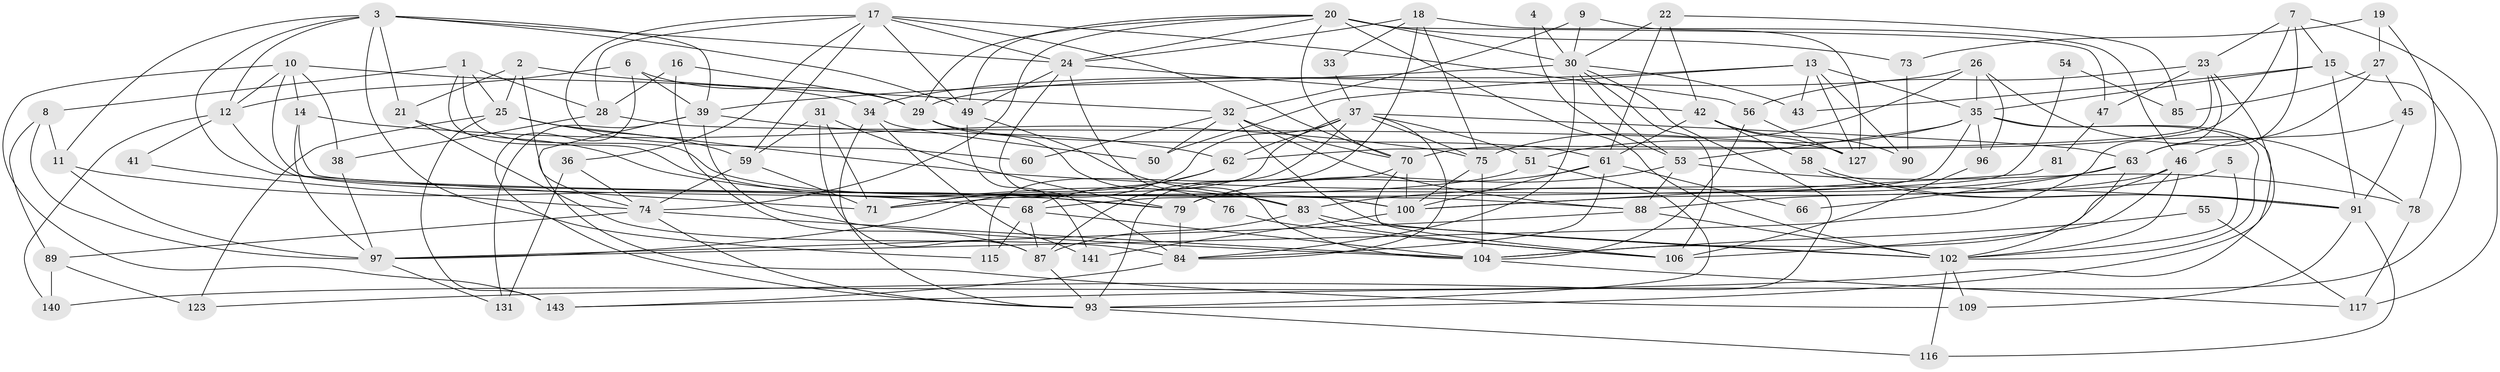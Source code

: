 // original degree distribution, {4: 0.2867132867132867, 5: 0.21678321678321677, 2: 0.11188811188811189, 3: 0.26573426573426573, 6: 0.0979020979020979, 8: 0.013986013986013986, 7: 0.006993006993006993}
// Generated by graph-tools (version 1.1) at 2025/41/03/06/25 10:41:54]
// undirected, 94 vertices, 231 edges
graph export_dot {
graph [start="1"]
  node [color=gray90,style=filled];
  1 [super="+142"];
  2;
  3 [super="+52"];
  4;
  5;
  6;
  7 [super="+77"];
  8 [super="+124"];
  9;
  10 [super="+65"];
  11;
  12 [super="+67"];
  13 [super="+125"];
  14;
  15 [super="+82"];
  16;
  17 [super="+126"];
  18 [super="+92"];
  19;
  20 [super="+48"];
  21 [super="+132"];
  22;
  23;
  24 [super="+112"];
  25 [super="+44"];
  26;
  27 [super="+40"];
  28 [super="+72"];
  29 [super="+122"];
  30 [super="+94"];
  31;
  32 [super="+69"];
  33;
  34 [super="+136"];
  35 [super="+64"];
  36;
  37 [super="+57"];
  38;
  39 [super="+80"];
  41;
  42 [super="+107"];
  43 [super="+95"];
  45;
  46 [super="+139"];
  47;
  49 [super="+86"];
  50;
  51 [super="+103"];
  53 [super="+138"];
  54;
  55;
  56;
  58;
  59 [super="+130"];
  60;
  61 [super="+133"];
  62 [super="+137"];
  63 [super="+119"];
  66;
  68 [super="+121"];
  70 [super="+120"];
  71 [super="+99"];
  73;
  74 [super="+118"];
  75 [super="+135"];
  76;
  78;
  79 [super="+101"];
  81;
  83 [super="+114"];
  84 [super="+105"];
  85;
  87 [super="+113"];
  88 [super="+129"];
  89;
  90;
  91;
  93 [super="+108"];
  96;
  97 [super="+98"];
  100 [super="+111"];
  102 [super="+110"];
  104 [super="+128"];
  106 [super="+134"];
  109;
  115;
  116;
  117;
  123;
  127;
  131;
  140;
  141;
  143;
  1 -- 100;
  1 -- 83;
  1 -- 28;
  1 -- 8;
  1 -- 25;
  2 -- 74;
  2 -- 21;
  2 -- 25;
  2 -- 32;
  3 -- 39;
  3 -- 11;
  3 -- 21;
  3 -- 49;
  3 -- 115;
  3 -- 71;
  3 -- 24;
  3 -- 12;
  4 -- 30;
  4 -- 53;
  5 -- 102;
  5 -- 88;
  6 -- 29;
  6 -- 39;
  6 -- 12;
  6 -- 93;
  7 -- 117;
  7 -- 70;
  7 -- 23;
  7 -- 15;
  7 -- 63;
  8 -- 89;
  8 -- 11;
  8 -- 97;
  9 -- 127;
  9 -- 32;
  9 -- 30;
  10 -- 143;
  10 -- 12;
  10 -- 38;
  10 -- 14;
  10 -- 79;
  10 -- 34;
  11 -- 68;
  11 -- 97;
  12 -- 100;
  12 -- 140;
  12 -- 41;
  13 -- 29;
  13 -- 50;
  13 -- 90;
  13 -- 43;
  13 -- 127;
  13 -- 35;
  14 -- 97;
  14 -- 75;
  14 -- 88;
  15 -- 35;
  15 -- 43;
  15 -- 143;
  15 -- 91;
  16 -- 87;
  16 -- 29;
  16 -- 28;
  17 -- 24;
  17 -- 49;
  17 -- 56;
  17 -- 28;
  17 -- 36;
  17 -- 70;
  17 -- 59;
  17 -- 60;
  18 -- 46;
  18 -- 75;
  18 -- 24;
  18 -- 33;
  18 -- 87;
  19 -- 73;
  19 -- 78;
  19 -- 27;
  20 -- 73 [weight=2];
  20 -- 24;
  20 -- 102;
  20 -- 70;
  20 -- 74;
  20 -- 47;
  20 -- 29;
  20 -- 49;
  20 -- 30;
  21 -- 84;
  21 -- 79;
  22 -- 30;
  22 -- 61;
  22 -- 85;
  22 -- 42;
  23 -- 97;
  23 -- 47;
  23 -- 56;
  23 -- 140;
  23 -- 62;
  24 -- 84;
  24 -- 104;
  24 -- 42;
  24 -- 49;
  25 -- 123;
  25 -- 143 [weight=2];
  25 -- 91;
  25 -- 59;
  26 -- 75;
  26 -- 96;
  26 -- 35;
  26 -- 78;
  26 -- 34;
  27 -- 45;
  27 -- 63;
  27 -- 85;
  28 -- 38;
  28 -- 127;
  29 -- 76;
  29 -- 61;
  30 -- 106 [weight=2];
  30 -- 123;
  30 -- 84;
  30 -- 53;
  30 -- 39 [weight=2];
  30 -- 43;
  31 -- 79;
  31 -- 59;
  31 -- 71;
  31 -- 87;
  32 -- 60;
  32 -- 88;
  32 -- 50;
  32 -- 102;
  32 -- 70;
  33 -- 37;
  34 -- 93;
  34 -- 50;
  34 -- 141;
  35 -- 102;
  35 -- 96;
  35 -- 93;
  35 -- 53;
  35 -- 51;
  35 -- 79;
  36 -- 131;
  36 -- 74;
  37 -- 84;
  37 -- 51;
  37 -- 71;
  37 -- 115;
  37 -- 97;
  37 -- 75;
  37 -- 63;
  37 -- 62;
  38 -- 97;
  39 -- 131 [weight=2];
  39 -- 62;
  39 -- 109;
  39 -- 104;
  41 -- 74;
  42 -- 61;
  42 -- 127;
  42 -- 58;
  42 -- 90;
  45 -- 46;
  45 -- 91;
  46 -- 106;
  46 -- 102;
  46 -- 100;
  46 -- 104;
  47 -- 81;
  49 -- 141;
  49 -- 83;
  51 -- 93;
  51 -- 71;
  53 -- 88;
  53 -- 79;
  53 -- 78;
  54 -- 85;
  54 -- 68;
  55 -- 104;
  55 -- 117;
  56 -- 104;
  56 -- 127;
  58 -- 91;
  58 -- 91;
  59 -- 71;
  59 -- 74;
  61 -- 66;
  61 -- 100;
  61 -- 84;
  61 -- 79;
  62 -- 68;
  62 -- 71;
  63 -- 83 [weight=2];
  63 -- 66;
  63 -- 102;
  68 -- 87;
  68 -- 104;
  68 -- 115;
  70 -- 100;
  70 -- 93;
  70 -- 106;
  73 -- 90;
  74 -- 89;
  74 -- 104;
  74 -- 93;
  75 -- 100;
  75 -- 104;
  76 -- 106;
  78 -- 117;
  79 -- 84;
  81 -- 100;
  83 -- 102;
  83 -- 87;
  83 -- 106;
  84 -- 143;
  87 -- 93;
  88 -- 102;
  88 -- 97;
  89 -- 123;
  89 -- 140;
  91 -- 116;
  91 -- 109;
  93 -- 116;
  96 -- 106;
  97 -- 131;
  100 -- 141;
  102 -- 116;
  102 -- 109;
  104 -- 117;
}
